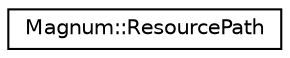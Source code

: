 digraph "圖形化之類別階層"
{
  edge [fontname="Helvetica",fontsize="10",labelfontname="Helvetica",labelfontsize="10"];
  node [fontname="Helvetica",fontsize="10",shape=record];
  rankdir="LR";
  Node1 [label="Magnum::ResourcePath",height=0.2,width=0.4,color="black", fillcolor="white", style="filled",URL="$class_magnum_1_1_resource_path.html",tooltip="ResourcePath. "];
}
